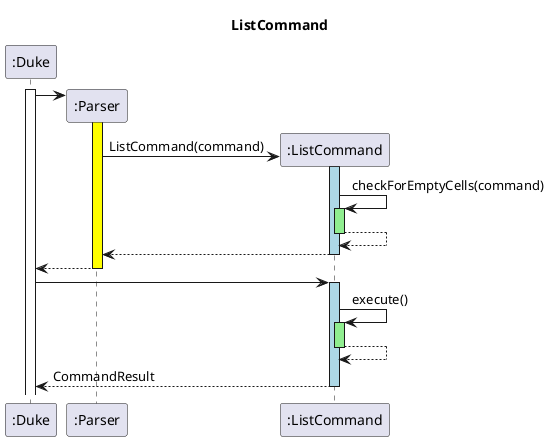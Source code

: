 @startuml
title ListCommand

participant ":Duke" as Duke
activate Duke

create ":Parser" as Parser
Duke -> Parser
activate Parser #yellow

create ":ListCommand" as ListCommand
Parser -> ListCommand: ListCommand(command)
activate ListCommand #lightblue
ListCommand -> ListCommand: checkForEmptyCells(command)
activate ListCommand #lightgreen
return
return
return

Duke -> ListCommand
activate ListCommand #lightblue
ListCommand -> ListCommand: execute()
activate ListCommand #lightgreen
return
ListCommand --> Duke : CommandResult
deactivate

@enduml